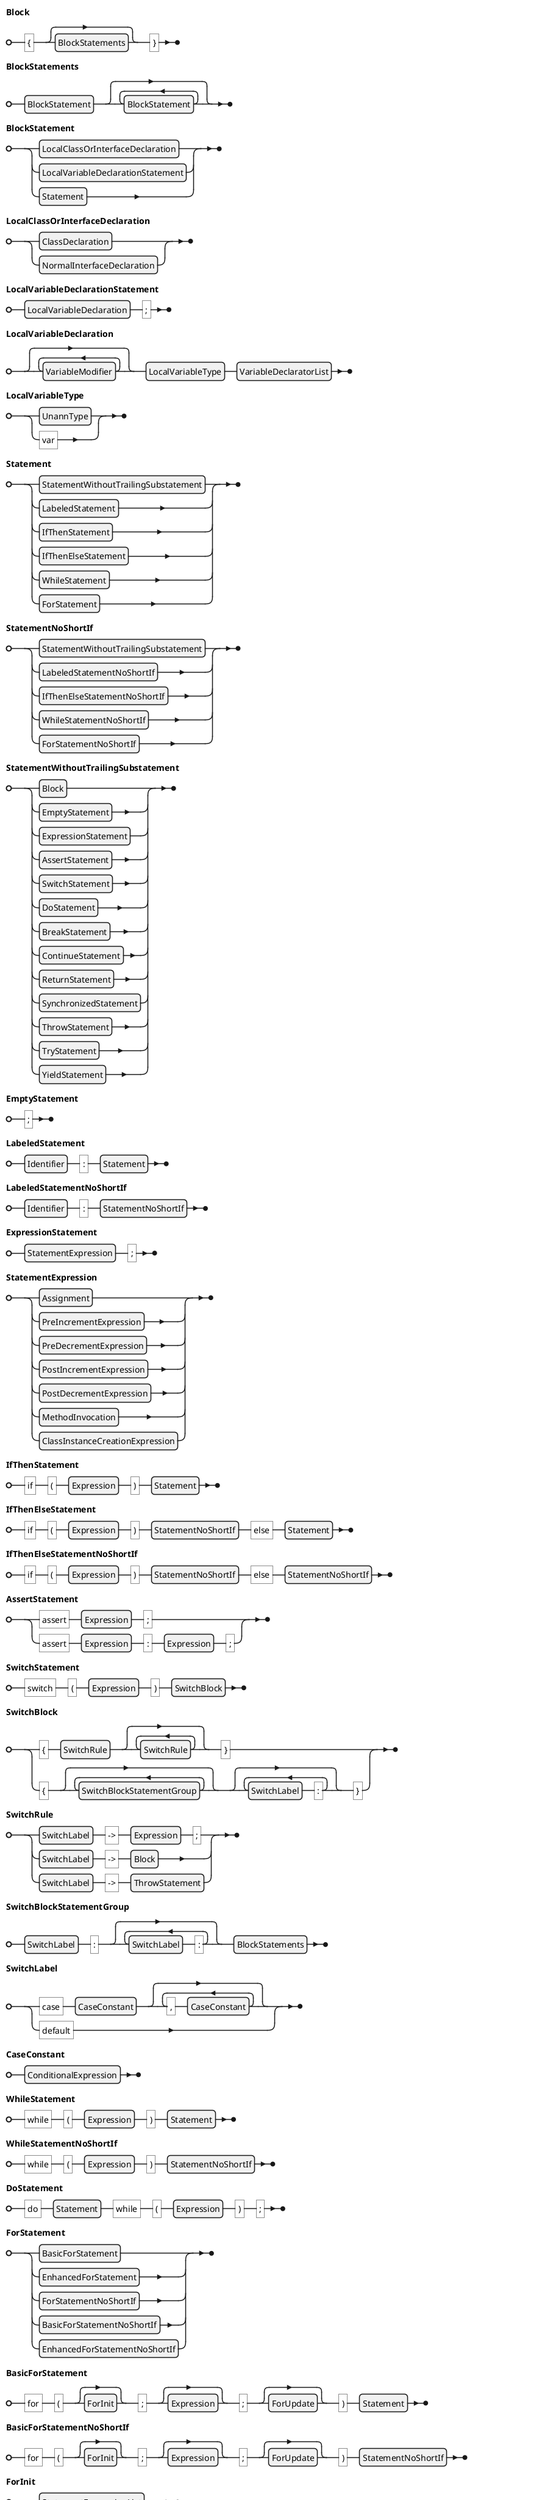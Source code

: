 @startebnf
Block = "{", [BlockStatements], "}";
BlockStatements = BlockStatement, {BlockStatement};
BlockStatement = LocalClassOrInterfaceDeclaration | LocalVariableDeclarationStatement | Statement;
LocalClassOrInterfaceDeclaration = ClassDeclaration | NormalInterfaceDeclaration;
LocalVariableDeclarationStatement = LocalVariableDeclaration, ";";
LocalVariableDeclaration = {VariableModifier}, LocalVariableType, VariableDeclaratorList;
LocalVariableType = UnannType | "var";
Statement = StatementWithoutTrailingSubstatement | LabeledStatement | IfThenStatement | IfThenElseStatement | WhileStatement | ForStatement;
StatementNoShortIf = StatementWithoutTrailingSubstatement | LabeledStatementNoShortIf | IfThenElseStatementNoShortIf | WhileStatementNoShortIf | ForStatementNoShortIf;
StatementWithoutTrailingSubstatement = Block | EmptyStatement | ExpressionStatement | AssertStatement | SwitchStatement | DoStatement | BreakStatement | ContinueStatement | ReturnStatement | SynchronizedStatement | ThrowStatement | TryStatement | YieldStatement;
EmptyStatement = ";";
LabeledStatement = Identifier, ":", Statement;
LabeledStatementNoShortIf = Identifier, ":", StatementNoShortIf;
ExpressionStatement = StatementExpression, ";";
StatementExpression = Assignment | PreIncrementExpression | PreDecrementExpression | PostIncrementExpression | PostDecrementExpression | MethodInvocation | ClassInstanceCreationExpression;
IfThenStatement = "if", "(", Expression, ")", Statement;
IfThenElseStatement = "if", "(", Expression, ")", StatementNoShortIf, "else", Statement;
IfThenElseStatementNoShortIf = "if", "(", Expression, ")", StatementNoShortIf, "else", StatementNoShortIf;
AssertStatement = ("assert", Expression, ";") | ("assert", Expression, ":", Expression, ";");
SwitchStatement = "switch", "(", Expression, ")", SwitchBlock;
SwitchBlock = ( "{", SwitchRule, {SwitchRule}, "}" ) | ( "{", {SwitchBlockStatementGroup}, {SwitchLabel, ":"}, "}" );
SwitchRule = (SwitchLabel, "->", Expression, ";") |(SwitchLabel, "->", Block) | (SwitchLabel, "->", ThrowStatement);
SwitchBlockStatementGroup = SwitchLabel, ":", {SwitchLabel, ":"}, BlockStatements;
SwitchLabel = ("case", CaseConstant, {",", CaseConstant}) | "default";
CaseConstant = ConditionalExpression;
WhileStatement = "while", "(", Expression, ")", Statement;
WhileStatementNoShortIf = "while", "(", Expression, ")", StatementNoShortIf;
DoStatement = "do", Statement, "while", "(", Expression, ")", ";";
ForStatement = BasicForStatement | EnhancedForStatement | ForStatementNoShortIf | BasicForStatementNoShortIf | EnhancedForStatementNoShortIf;
BasicForStatement = "for", "(", [ForInit], ";", [Expression], ";", [ForUpdate], ")", Statement;
BasicForStatementNoShortIf = "for", "(", [ForInit], ";", [Expression], ";", [ForUpdate], ")", StatementNoShortIf;
ForInit = StatementExpressionList | LocalVariableDeclaration;
ForUpdate = StatementExpressionList;
StatementExpressionList = StatementExpression, {",", StatementExpression};
EnhancedForStatement = "for", "(", LocalVariableDeclaration, ":", Expression, ")", Statement;
EnhancedForStatementNoShortIf = "for", "(", LocalVariableDeclaration, ":", Expression, ")", StatementNoShortIf;
BreakStatement = break, [Identifier], ";";
YieldStatement = "yield", Expression, ";";
ContinueStatement = "continue", [Identifier], ";";
ReturnStatement = "return" [Expression], ";";
ThrowStatement = "throw", Expression, ";";
SynchronizedStatement = "synchronized", "(", Expression, ")", Block;
TryStatement = ("try", Block, Catches) | ("try", Block, [Catches], Finally ) | TryWithResourcesStatement;
Catches = CatchClause, {CatchClause};
CatchClause = "catch", "(", CatchFormalParameter, ")", Block;
CatchFormalParameter = {VariableModifier}, CatchType, VariableDeclaratorId;
CatchType = UnannClassType, {"|", ClassType};
Finally = "finally", Block;
TryWithResourcesStatement = "try", ResourceSpecification, Block, [Catches], [Finally];
ResourceSpecification = "(", ResourceList, [";"], ")";
ResourceList = Resource, {";", Resource};
Resource = LocalVariableDeclaration | VariableAccess;
Pattern = TypePattern;
TypePattern = LocalVariableDeclaration;

(* Expressions *)

Primary = PrimaryNoNewArray | ArrayCreationExpression;
PrimaryNoNewArray = Literal | ClassLiteral | "this" | (TypeName, ".", "this") | ( "(", Expression, ")" ) | ClassInstanceCreationExpression | FieldAccess | ArrayAccess | MethodInvocation | MethodReference;
ClassLiteral = (TypeName, { "[", "]" }, ".", "class") | (NumericType, {"[", "]"}, ".", "class") | ("boolean", {"[", "]"}, ".", "class") | ("void", ".", "class");
ClassInstanceCreationExpression = UnqualifiedClassInstanceCreationExpression | (ExpressionName, ".", UnqualifiedClassInstanceCreationExpression) |(Primary, ".", UnqualifiedClassInstanceCreationExpression);
UnqualifiedClassInstanceCreationExpression = "new", [TypeArguments], ClassOrInterfaceTypeToInstantiate, "(", [ArgumentList], ")", [ClassBody];
ClassOrInterfaceTypeToInstantiate = {Annotation}, Identifier, {".", {Annotation}, Identifier}, [TypeArgumentsOrDiamond];
TypeArgumentsOrDiamond = TypeArguments | ("<",">");
ArrayCreationExpression = ArrayCreationExpressionWithoutInitializer | ArrayCreationExpressionWithInitializer;
ArrayCreationExpressionWithoutInitializer = ("new", PrimitiveType, DimExprs, [Dims]) | ("new", ClassOrInterfaceType, DimExprs, [Dims]);
ArrayCreationExpressionWithInitializer = ("new", PrimitiveType, Dims, ArrayInitializer) | ("new", ClassOrInterfaceType, Dims, ArrayInitializer);
DimExprs = DimExpr, {DimExpr};
DimExpr = ({Annotation}, [ Expression ]) | (ArrayAccess, "=", ExpressionName, "[", Expression, "]") | (PrimaryNoNewArray, "[", Expression, "]") | (ArrayCreationExpressionWithInitializer, "[", Expression, "]");
FieldAccess = (Primary, ".", Identifier), ("super", ".", Identifier), (TypeName, ".", super, ".", Identifier);
MethodInvocation = (MethodName, "(", [ArgumentList], ")") | (TypeName, ".", [TypeArguments], Identifier, "(", [ArgumentList], ")") | (ExpressionName, ".", [TypeArguments], Identifier, "(", [ArgumentList], ")") | (Primary, ".", [TypeArguments], Identifier, "(", [ArgumentList], ")") | ("super", ".", [TypeArguments], Identifier, "(", [ArgumentList], ")") | (TypeName, ".", "super", ".", [TypeArguments], Identifier, "(", [ArgumentList], ")");
ArgumentList = Expression, {",", Expression};
MethodReference = (ExpressionName, "::", [TypeArguments], Identifier) | (Primary, "::", [TypeArguments], Identifier) | (ReferenceType, "::", [TypeArguments], Identifier) | ("super", "::", [TypeArguments], Identifier) | (TypeName, ".", super, "::", [TypeArguments], Identifier) | (ClassType, "::", [TypeArguments], "new") | (ArrayType, "::", "new");
Expression = LambdaExpression | AssignmentExpression;
LambdaExpression = LambdaParameters, "->", LambdaBody;
LambdaParameters = ("(", [LambdaParameterList], ")") | Identifier;
LambdaParameterList = (LambdaParameter, {",", LambdaParameter}) | (Identifier, {",", Identifier});
LambdaParameter = ({VariableModifier}, LambdaParameterType, VariableDeclaratorId) | VariableArityParameter;
LambdaParameterType = UnannType | "var";
LambdaBody = Expression | Block;
AssignmentExpression = ConditionalExpression | Assignment;
Assignment = LeftHandSide | AssignmentOperator | Expression;
LeftHandSide = ExpressionName | FieldAccess | ArrayAccess;
AssignmentOperator = "=" | "*=" | "/=" | "%=" | "+=" | "-=" | "<<=" | ">>=" | ">>>=" | "&=" | "^=" | "|=";
ConditionalExpression = ConditionalOrExpression | (ConditionalOrExpression, "?", Expression, ":", ConditionalExpression) | (ConditionalOrExpression, "?", Expression, ":", LambdaExpression);
ConditionalOrExpression = ConditionalAndExpression | (ConditionalOrExpression, "||", ConditionalAndExpression);
ConditionalAndExpression = InclusiveOrExpression | (ConditionalAndExpression, "&&", InclusiveOrExpression);
InclusiveOrExpression = ExclusiveOrExpression | (InclusiveOrExpression, "|", ExclusiveOrExpression);
ExclusiveOrExpression = AndExpression | (ExclusiveOrExpression, "^", AndExpression);
AndExpression = EqualityExpression, (AndExpression, "&", EqualityExpression) | (EqualityExpression, "=", RelationalExpression) | (EqualityExpression, "==", RelationalExpression) | (EqualityExpression, "!=", RelationalExpression);
RelationalExpression = ShiftExpression | (RelationalExpression, "<", ShiftExpression) | (RelationalExpression, ">", ShiftExpression) | (RelationalExpression, "<=", ShiftExpression) | (RelationalExpression, ">=", ShiftExpression) | (InstanceofExpression);
InstanceofExpression = (RelationalExpression, "instanceof", ReferenceType) | (RelationalExpression, "instanceof", Pattern);
ShiftExpression = AdditiveExpression | (ShiftExpression, "<<", AdditiveExpression) | (ShiftExpression, ">>", AdditiveExpression) | (ShiftExpression, ">>>", AdditiveExpression);
AdditiveExpression = MultiplicativeExpression | (AdditiveExpression, "+", MultiplicativeExpression) | (AdditiveExpression, "-", MultiplicativeExpression);
MultiplicativeExpression = UnaryExpression | (MultiplicativeExpression, "*", UnaryExpression) | (MultiplicativeExpression, "/", UnaryExpression) | (MultiplicativeExpression, "%", UnaryExpression);
UnaryExpression = PreIncrementExpression | PreDecrementExpression | ("+", UnaryExpression) | ("-", UnaryExpression) | UnaryExpressionNotPlusMinus;
PreIncrementExpression = "++", UnaryExpression;
PreDecrementExpression = "--", UnaryExpression;
UnaryExpressionNotPlusMinus = PostfixExpression | ("~", UnaryExpression) | ("!", UnaryExpression) | CastExpression | SwitchExpression;
PostfixExpression = Primary | ExpressionName | PostIncrementExpression | PostDecrementExpression;
PostIncrementExpression = PostfixExpression, "++";
PostDecrementExpression = PostfixExpression, "--";
CastExpression = ("(", PrimitiveType, ")", UnaryExpression) | ("(", ReferenceType, {AdditionalBound}, ")", UnaryExpressionNotPlusMinus) | ("(", ReferenceType, {AdditionalBound}, ")", LambdaExpression);
SwitchExpression = "switch", "(", Expression, ")", SwitchBlock;
ConstantExpression = Expression;
@endebnf
